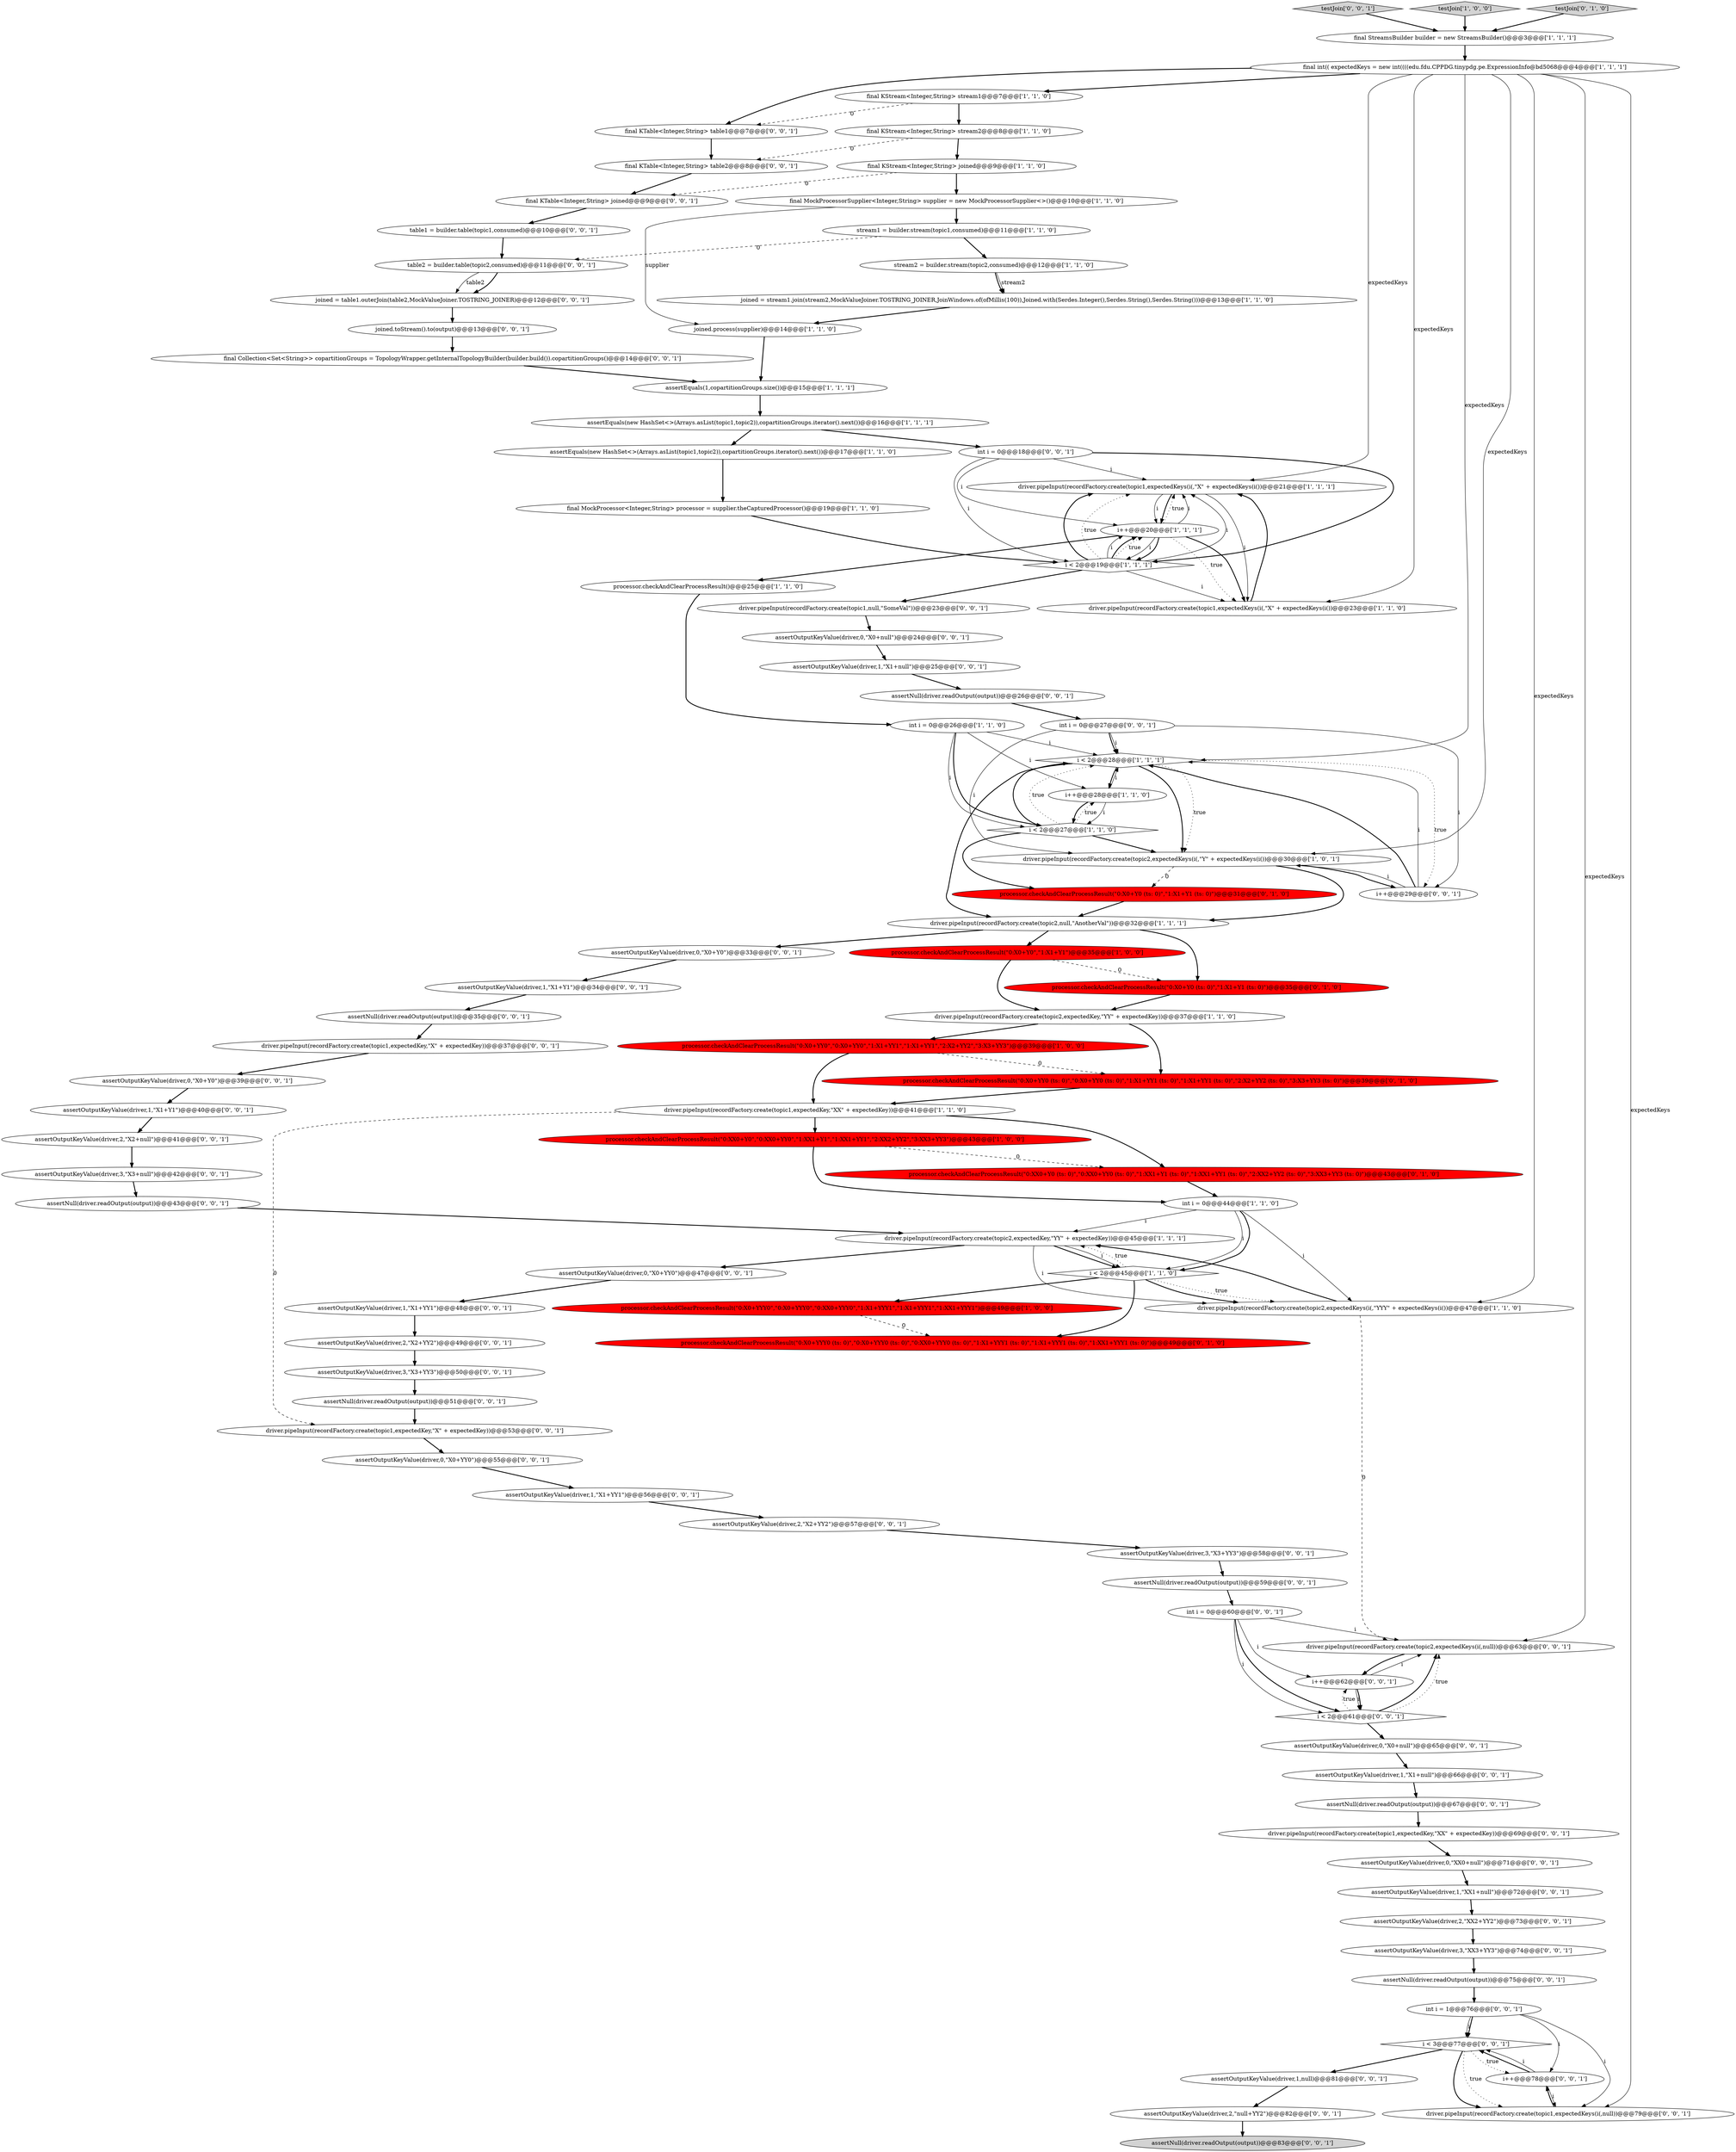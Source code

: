 digraph {
66 [style = filled, label = "assertOutputKeyValue(driver,3,\"X3+null\")@@@42@@@['0', '0', '1']", fillcolor = white, shape = ellipse image = "AAA0AAABBB3BBB"];
48 [style = filled, label = "assertOutputKeyValue(driver,0,\"X0+YY0\")@@@55@@@['0', '0', '1']", fillcolor = white, shape = ellipse image = "AAA0AAABBB3BBB"];
1 [style = filled, label = "processor.checkAndClearProcessResult(\"0:X0+Y0\",\"1:X1+Y1\")@@@35@@@['1', '0', '0']", fillcolor = red, shape = ellipse image = "AAA1AAABBB1BBB"];
55 [style = filled, label = "int i = 0@@@60@@@['0', '0', '1']", fillcolor = white, shape = ellipse image = "AAA0AAABBB3BBB"];
2 [style = filled, label = "driver.pipeInput(recordFactory.create(topic1,expectedKeys(i(,\"X\" + expectedKeys(i())@@@21@@@['1', '1', '1']", fillcolor = white, shape = ellipse image = "AAA0AAABBB1BBB"];
11 [style = filled, label = "final MockProcessorSupplier<Integer,String> supplier = new MockProcessorSupplier<>()@@@10@@@['1', '1', '0']", fillcolor = white, shape = ellipse image = "AAA0AAABBB1BBB"];
22 [style = filled, label = "final MockProcessor<Integer,String> processor = supplier.theCapturedProcessor()@@@19@@@['1', '1', '0']", fillcolor = white, shape = ellipse image = "AAA0AAABBB1BBB"];
19 [style = filled, label = "i++@@@20@@@['1', '1', '1']", fillcolor = white, shape = ellipse image = "AAA0AAABBB1BBB"];
91 [style = filled, label = "joined.toStream().to(output)@@@13@@@['0', '0', '1']", fillcolor = white, shape = ellipse image = "AAA0AAABBB3BBB"];
52 [style = filled, label = "assertOutputKeyValue(driver,1,null)@@@81@@@['0', '0', '1']", fillcolor = white, shape = ellipse image = "AAA0AAABBB3BBB"];
68 [style = filled, label = "testJoin['0', '0', '1']", fillcolor = lightgray, shape = diamond image = "AAA0AAABBB3BBB"];
25 [style = filled, label = "testJoin['1', '0', '0']", fillcolor = lightgray, shape = diamond image = "AAA0AAABBB1BBB"];
82 [style = filled, label = "assertOutputKeyValue(driver,1,\"X1+Y1\")@@@40@@@['0', '0', '1']", fillcolor = white, shape = ellipse image = "AAA0AAABBB3BBB"];
16 [style = filled, label = "processor.checkAndClearProcessResult(\"0:X0+YYY0\",\"0:X0+YYY0\",\"0:XX0+YYY0\",\"1:X1+YYY1\",\"1:X1+YYY1\",\"1:XX1+YYY1\")@@@49@@@['1', '0', '0']", fillcolor = red, shape = ellipse image = "AAA1AAABBB1BBB"];
90 [style = filled, label = "assertOutputKeyValue(driver,2,\"XX2+YY2\")@@@73@@@['0', '0', '1']", fillcolor = white, shape = ellipse image = "AAA0AAABBB3BBB"];
37 [style = filled, label = "processor.checkAndClearProcessResult(\"0:X0+Y0 (ts: 0)\",\"1:X1+Y1 (ts: 0)\")@@@35@@@['0', '1', '0']", fillcolor = red, shape = ellipse image = "AAA1AAABBB2BBB"];
7 [style = filled, label = "processor.checkAndClearProcessResult(\"0:X0+YY0\",\"0:X0+YY0\",\"1:X1+YY1\",\"1:X1+YY1\",\"2:X2+YY2\",\"3:X3+YY3\")@@@39@@@['1', '0', '0']", fillcolor = red, shape = ellipse image = "AAA1AAABBB1BBB"];
87 [style = filled, label = "assertOutputKeyValue(driver,2,\"X2+YY2\")@@@57@@@['0', '0', '1']", fillcolor = white, shape = ellipse image = "AAA0AAABBB3BBB"];
62 [style = filled, label = "assertOutputKeyValue(driver,1,\"XX1+null\")@@@72@@@['0', '0', '1']", fillcolor = white, shape = ellipse image = "AAA0AAABBB3BBB"];
38 [style = filled, label = "processor.checkAndClearProcessResult(\"0:X0+YY0 (ts: 0)\",\"0:X0+YY0 (ts: 0)\",\"1:X1+YY1 (ts: 0)\",\"1:X1+YY1 (ts: 0)\",\"2:X2+YY2 (ts: 0)\",\"3:X3+YY3 (ts: 0)\")@@@39@@@['0', '1', '0']", fillcolor = red, shape = ellipse image = "AAA1AAABBB2BBB"];
67 [style = filled, label = "assertOutputKeyValue(driver,3,\"X3+YY3\")@@@50@@@['0', '0', '1']", fillcolor = white, shape = ellipse image = "AAA0AAABBB3BBB"];
6 [style = filled, label = "driver.pipeInput(recordFactory.create(topic2,expectedKey,\"YY\" + expectedKey))@@@37@@@['1', '1', '0']", fillcolor = white, shape = ellipse image = "AAA0AAABBB1BBB"];
24 [style = filled, label = "stream1 = builder.stream(topic1,consumed)@@@11@@@['1', '1', '0']", fillcolor = white, shape = ellipse image = "AAA0AAABBB1BBB"];
17 [style = filled, label = "joined.process(supplier)@@@14@@@['1', '1', '0']", fillcolor = white, shape = ellipse image = "AAA0AAABBB1BBB"];
40 [style = filled, label = "processor.checkAndClearProcessResult(\"0:XX0+Y0 (ts: 0)\",\"0:XX0+YY0 (ts: 0)\",\"1:XX1+Y1 (ts: 0)\",\"1:XX1+YY1 (ts: 0)\",\"2:XX2+YY2 (ts: 0)\",\"3:XX3+YY3 (ts: 0)\")@@@43@@@['0', '1', '0']", fillcolor = red, shape = ellipse image = "AAA1AAABBB2BBB"];
14 [style = filled, label = "assertEquals(1,copartitionGroups.size())@@@15@@@['1', '1', '1']", fillcolor = white, shape = ellipse image = "AAA0AAABBB1BBB"];
9 [style = filled, label = "i < 2@@@28@@@['1', '1', '1']", fillcolor = white, shape = diamond image = "AAA0AAABBB1BBB"];
4 [style = filled, label = "driver.pipeInput(recordFactory.create(topic2,null,\"AnotherVal\"))@@@32@@@['1', '1', '1']", fillcolor = white, shape = ellipse image = "AAA0AAABBB1BBB"];
46 [style = filled, label = "int i = 0@@@27@@@['0', '0', '1']", fillcolor = white, shape = ellipse image = "AAA0AAABBB3BBB"];
94 [style = filled, label = "assertNull(driver.readOutput(output))@@@67@@@['0', '0', '1']", fillcolor = white, shape = ellipse image = "AAA0AAABBB3BBB"];
47 [style = filled, label = "i < 3@@@77@@@['0', '0', '1']", fillcolor = white, shape = diamond image = "AAA0AAABBB3BBB"];
28 [style = filled, label = "processor.checkAndClearProcessResult(\"0:XX0+Y0\",\"0:XX0+YY0\",\"1:XX1+Y1\",\"1:XX1+YY1\",\"2:XX2+YY2\",\"3:XX3+YY3\")@@@43@@@['1', '0', '0']", fillcolor = red, shape = ellipse image = "AAA1AAABBB1BBB"];
54 [style = filled, label = "assertOutputKeyValue(driver,0,\"X0+Y0\")@@@33@@@['0', '0', '1']", fillcolor = white, shape = ellipse image = "AAA0AAABBB3BBB"];
35 [style = filled, label = "driver.pipeInput(recordFactory.create(topic1,expectedKeys(i(,\"X\" + expectedKeys(i())@@@23@@@['1', '1', '0']", fillcolor = white, shape = ellipse image = "AAA0AAABBB1BBB"];
39 [style = filled, label = "processor.checkAndClearProcessResult(\"0:X0+Y0 (ts: 0)\",\"1:X1+Y1 (ts: 0)\")@@@31@@@['0', '1', '0']", fillcolor = red, shape = ellipse image = "AAA1AAABBB2BBB"];
78 [style = filled, label = "assertOutputKeyValue(driver,0,\"X0+null\")@@@65@@@['0', '0', '1']", fillcolor = white, shape = ellipse image = "AAA0AAABBB3BBB"];
81 [style = filled, label = "final KTable<Integer,String> joined@@@9@@@['0', '0', '1']", fillcolor = white, shape = ellipse image = "AAA0AAABBB3BBB"];
21 [style = filled, label = "assertEquals(new HashSet<>(Arrays.asList(topic1,topic2)),copartitionGroups.iterator().next())@@@17@@@['1', '1', '0']", fillcolor = white, shape = ellipse image = "AAA0AAABBB1BBB"];
53 [style = filled, label = "final KTable<Integer,String> table1@@@7@@@['0', '0', '1']", fillcolor = white, shape = ellipse image = "AAA0AAABBB3BBB"];
30 [style = filled, label = "final KStream<Integer,String> joined@@@9@@@['1', '1', '0']", fillcolor = white, shape = ellipse image = "AAA0AAABBB1BBB"];
75 [style = filled, label = "assertOutputKeyValue(driver,1,\"X1+YY1\")@@@56@@@['0', '0', '1']", fillcolor = white, shape = ellipse image = "AAA0AAABBB3BBB"];
84 [style = filled, label = "assertOutputKeyValue(driver,1,\"X1+YY1\")@@@48@@@['0', '0', '1']", fillcolor = white, shape = ellipse image = "AAA0AAABBB3BBB"];
15 [style = filled, label = "driver.pipeInput(recordFactory.create(topic2,expectedKey,\"YY\" + expectedKey))@@@45@@@['1', '1', '1']", fillcolor = white, shape = ellipse image = "AAA0AAABBB1BBB"];
10 [style = filled, label = "assertEquals(new HashSet<>(Arrays.asList(topic1,topic2)),copartitionGroups.iterator().next())@@@16@@@['1', '1', '1']", fillcolor = white, shape = ellipse image = "AAA0AAABBB1BBB"];
51 [style = filled, label = "i++@@@78@@@['0', '0', '1']", fillcolor = white, shape = ellipse image = "AAA0AAABBB3BBB"];
80 [style = filled, label = "i++@@@62@@@['0', '0', '1']", fillcolor = white, shape = ellipse image = "AAA0AAABBB3BBB"];
70 [style = filled, label = "table1 = builder.table(topic1,consumed)@@@10@@@['0', '0', '1']", fillcolor = white, shape = ellipse image = "AAA0AAABBB3BBB"];
33 [style = filled, label = "stream2 = builder.stream(topic2,consumed)@@@12@@@['1', '1', '0']", fillcolor = white, shape = ellipse image = "AAA0AAABBB1BBB"];
85 [style = filled, label = "assertOutputKeyValue(driver,0,\"X0+null\")@@@24@@@['0', '0', '1']", fillcolor = white, shape = ellipse image = "AAA0AAABBB3BBB"];
88 [style = filled, label = "int i = 1@@@76@@@['0', '0', '1']", fillcolor = white, shape = ellipse image = "AAA0AAABBB3BBB"];
86 [style = filled, label = "joined = table1.outerJoin(table2,MockValueJoiner.TOSTRING_JOINER)@@@12@@@['0', '0', '1']", fillcolor = white, shape = ellipse image = "AAA0AAABBB3BBB"];
3 [style = filled, label = "driver.pipeInput(recordFactory.create(topic2,expectedKeys(i(,\"YYY\" + expectedKeys(i())@@@47@@@['1', '1', '0']", fillcolor = white, shape = ellipse image = "AAA0AAABBB1BBB"];
31 [style = filled, label = "final StreamsBuilder builder = new StreamsBuilder()@@@3@@@['1', '1', '1']", fillcolor = white, shape = ellipse image = "AAA0AAABBB1BBB"];
89 [style = filled, label = "driver.pipeInput(recordFactory.create(topic1,expectedKeys(i(,null))@@@79@@@['0', '0', '1']", fillcolor = white, shape = ellipse image = "AAA0AAABBB3BBB"];
56 [style = filled, label = "assertOutputKeyValue(driver,1,\"X1+Y1\")@@@34@@@['0', '0', '1']", fillcolor = white, shape = ellipse image = "AAA0AAABBB3BBB"];
29 [style = filled, label = "int i = 0@@@44@@@['1', '1', '0']", fillcolor = white, shape = ellipse image = "AAA0AAABBB1BBB"];
0 [style = filled, label = "i++@@@28@@@['1', '1', '0']", fillcolor = white, shape = ellipse image = "AAA0AAABBB1BBB"];
36 [style = filled, label = "testJoin['0', '1', '0']", fillcolor = lightgray, shape = diamond image = "AAA0AAABBB2BBB"];
92 [style = filled, label = "final Collection<Set<String>> copartitionGroups = TopologyWrapper.getInternalTopologyBuilder(builder.build()).copartitionGroups()@@@14@@@['0', '0', '1']", fillcolor = white, shape = ellipse image = "AAA0AAABBB3BBB"];
69 [style = filled, label = "driver.pipeInput(recordFactory.create(topic1,expectedKey,\"XX\" + expectedKey))@@@69@@@['0', '0', '1']", fillcolor = white, shape = ellipse image = "AAA0AAABBB3BBB"];
8 [style = filled, label = "processor.checkAndClearProcessResult()@@@25@@@['1', '1', '0']", fillcolor = white, shape = ellipse image = "AAA0AAABBB1BBB"];
83 [style = filled, label = "int i = 0@@@18@@@['0', '0', '1']", fillcolor = white, shape = ellipse image = "AAA0AAABBB3BBB"];
43 [style = filled, label = "assertOutputKeyValue(driver,0,\"X0+YY0\")@@@47@@@['0', '0', '1']", fillcolor = white, shape = ellipse image = "AAA0AAABBB3BBB"];
26 [style = filled, label = "final KStream<Integer,String> stream1@@@7@@@['1', '1', '0']", fillcolor = white, shape = ellipse image = "AAA0AAABBB1BBB"];
18 [style = filled, label = "final KStream<Integer,String> stream2@@@8@@@['1', '1', '0']", fillcolor = white, shape = ellipse image = "AAA0AAABBB1BBB"];
41 [style = filled, label = "processor.checkAndClearProcessResult(\"0:X0+YYY0 (ts: 0)\",\"0:X0+YYY0 (ts: 0)\",\"0:XX0+YYY0 (ts: 0)\",\"1:X1+YYY1 (ts: 0)\",\"1:X1+YYY1 (ts: 0)\",\"1:XX1+YYY1 (ts: 0)\")@@@49@@@['0', '1', '0']", fillcolor = red, shape = ellipse image = "AAA1AAABBB2BBB"];
79 [style = filled, label = "assertNull(driver.readOutput(output))@@@35@@@['0', '0', '1']", fillcolor = white, shape = ellipse image = "AAA0AAABBB3BBB"];
13 [style = filled, label = "i < 2@@@45@@@['1', '1', '0']", fillcolor = white, shape = diamond image = "AAA0AAABBB1BBB"];
23 [style = filled, label = "driver.pipeInput(recordFactory.create(topic1,expectedKey,\"XX\" + expectedKey))@@@41@@@['1', '1', '0']", fillcolor = white, shape = ellipse image = "AAA0AAABBB1BBB"];
72 [style = filled, label = "assertOutputKeyValue(driver,0,\"X0+Y0\")@@@39@@@['0', '0', '1']", fillcolor = white, shape = ellipse image = "AAA0AAABBB3BBB"];
77 [style = filled, label = "assertOutputKeyValue(driver,3,\"XX3+YY3\")@@@74@@@['0', '0', '1']", fillcolor = white, shape = ellipse image = "AAA0AAABBB3BBB"];
97 [style = filled, label = "assertOutputKeyValue(driver,1,\"X1+null\")@@@66@@@['0', '0', '1']", fillcolor = white, shape = ellipse image = "AAA0AAABBB3BBB"];
45 [style = filled, label = "assertNull(driver.readOutput(output))@@@75@@@['0', '0', '1']", fillcolor = white, shape = ellipse image = "AAA0AAABBB3BBB"];
74 [style = filled, label = "driver.pipeInput(recordFactory.create(topic1,null,\"SomeVal\"))@@@23@@@['0', '0', '1']", fillcolor = white, shape = ellipse image = "AAA0AAABBB3BBB"];
50 [style = filled, label = "driver.pipeInput(recordFactory.create(topic1,expectedKey,\"X\" + expectedKey))@@@37@@@['0', '0', '1']", fillcolor = white, shape = ellipse image = "AAA0AAABBB3BBB"];
73 [style = filled, label = "driver.pipeInput(recordFactory.create(topic2,expectedKeys(i(,null))@@@63@@@['0', '0', '1']", fillcolor = white, shape = ellipse image = "AAA0AAABBB3BBB"];
65 [style = filled, label = "assertNull(driver.readOutput(output))@@@43@@@['0', '0', '1']", fillcolor = white, shape = ellipse image = "AAA0AAABBB3BBB"];
76 [style = filled, label = "i < 2@@@61@@@['0', '0', '1']", fillcolor = white, shape = diamond image = "AAA0AAABBB3BBB"];
44 [style = filled, label = "table2 = builder.table(topic2,consumed)@@@11@@@['0', '0', '1']", fillcolor = white, shape = ellipse image = "AAA0AAABBB3BBB"];
96 [style = filled, label = "driver.pipeInput(recordFactory.create(topic1,expectedKey,\"X\" + expectedKey))@@@53@@@['0', '0', '1']", fillcolor = white, shape = ellipse image = "AAA0AAABBB3BBB"];
12 [style = filled, label = "driver.pipeInput(recordFactory.create(topic2,expectedKeys(i(,\"Y\" + expectedKeys(i())@@@30@@@['1', '0', '1']", fillcolor = white, shape = ellipse image = "AAA0AAABBB1BBB"];
63 [style = filled, label = "assertNull(driver.readOutput(output))@@@26@@@['0', '0', '1']", fillcolor = white, shape = ellipse image = "AAA0AAABBB3BBB"];
57 [style = filled, label = "assertOutputKeyValue(driver,2,\"null+YY2\")@@@82@@@['0', '0', '1']", fillcolor = white, shape = ellipse image = "AAA0AAABBB3BBB"];
42 [style = filled, label = "assertOutputKeyValue(driver,2,\"X2+null\")@@@41@@@['0', '0', '1']", fillcolor = white, shape = ellipse image = "AAA0AAABBB3BBB"];
59 [style = filled, label = "assertNull(driver.readOutput(output))@@@83@@@['0', '0', '1']", fillcolor = lightgray, shape = ellipse image = "AAA0AAABBB3BBB"];
20 [style = filled, label = "i < 2@@@19@@@['1', '1', '1']", fillcolor = white, shape = diamond image = "AAA0AAABBB1BBB"];
61 [style = filled, label = "assertNull(driver.readOutput(output))@@@51@@@['0', '0', '1']", fillcolor = white, shape = ellipse image = "AAA0AAABBB3BBB"];
93 [style = filled, label = "assertNull(driver.readOutput(output))@@@59@@@['0', '0', '1']", fillcolor = white, shape = ellipse image = "AAA0AAABBB3BBB"];
95 [style = filled, label = "final KTable<Integer,String> table2@@@8@@@['0', '0', '1']", fillcolor = white, shape = ellipse image = "AAA0AAABBB3BBB"];
49 [style = filled, label = "assertOutputKeyValue(driver,1,\"X1+null\")@@@25@@@['0', '0', '1']", fillcolor = white, shape = ellipse image = "AAA0AAABBB3BBB"];
5 [style = filled, label = "joined = stream1.join(stream2,MockValueJoiner.TOSTRING_JOINER,JoinWindows.of(ofMillis(100)),Joined.with(Serdes.Integer(),Serdes.String(),Serdes.String()))@@@13@@@['1', '1', '0']", fillcolor = white, shape = ellipse image = "AAA0AAABBB1BBB"];
64 [style = filled, label = "assertOutputKeyValue(driver,2,\"X2+YY2\")@@@49@@@['0', '0', '1']", fillcolor = white, shape = ellipse image = "AAA0AAABBB3BBB"];
58 [style = filled, label = "i++@@@29@@@['0', '0', '1']", fillcolor = white, shape = ellipse image = "AAA0AAABBB3BBB"];
32 [style = filled, label = "final int(( expectedKeys = new int((((edu.fdu.CPPDG.tinypdg.pe.ExpressionInfo@bd5068@@@4@@@['1', '1', '1']", fillcolor = white, shape = ellipse image = "AAA0AAABBB1BBB"];
60 [style = filled, label = "assertOutputKeyValue(driver,0,\"XX0+null\")@@@71@@@['0', '0', '1']", fillcolor = white, shape = ellipse image = "AAA0AAABBB3BBB"];
71 [style = filled, label = "assertOutputKeyValue(driver,3,\"X3+YY3\")@@@58@@@['0', '0', '1']", fillcolor = white, shape = ellipse image = "AAA0AAABBB3BBB"];
27 [style = filled, label = "i < 2@@@27@@@['1', '1', '0']", fillcolor = white, shape = diamond image = "AAA0AAABBB1BBB"];
34 [style = filled, label = "int i = 0@@@26@@@['1', '1', '0']", fillcolor = white, shape = ellipse image = "AAA0AAABBB1BBB"];
32->53 [style = bold, label=""];
85->49 [style = bold, label=""];
83->20 [style = bold, label=""];
9->58 [style = dotted, label="true"];
20->35 [style = solid, label="i"];
54->56 [style = bold, label=""];
9->12 [style = dotted, label="true"];
83->19 [style = solid, label="i"];
69->60 [style = bold, label=""];
68->31 [style = bold, label=""];
30->81 [style = dashed, label="0"];
27->9 [style = bold, label=""];
51->89 [style = solid, label="i"];
18->30 [style = bold, label=""];
74->85 [style = bold, label=""];
57->59 [style = bold, label=""];
44->86 [style = bold, label=""];
58->9 [style = bold, label=""];
72->82 [style = bold, label=""];
70->44 [style = bold, label=""];
32->89 [style = solid, label="expectedKeys"];
10->83 [style = bold, label=""];
25->31 [style = bold, label=""];
96->48 [style = bold, label=""];
44->86 [style = solid, label="table2"];
23->28 [style = bold, label=""];
19->20 [style = solid, label="i"];
30->11 [style = bold, label=""];
76->73 [style = bold, label=""];
73->80 [style = bold, label=""];
20->2 [style = solid, label="i"];
17->14 [style = bold, label=""];
27->9 [style = dotted, label="true"];
79->50 [style = bold, label=""];
51->47 [style = bold, label=""];
89->51 [style = bold, label=""];
29->13 [style = solid, label="i"];
13->15 [style = dotted, label="true"];
88->89 [style = solid, label="i"];
49->63 [style = bold, label=""];
83->2 [style = solid, label="i"];
19->35 [style = dotted, label="true"];
56->79 [style = bold, label=""];
83->20 [style = solid, label="i"];
8->34 [style = bold, label=""];
15->13 [style = bold, label=""];
78->97 [style = bold, label=""];
27->12 [style = bold, label=""];
13->3 [style = dotted, label="true"];
2->19 [style = solid, label="i"];
90->77 [style = bold, label=""];
51->47 [style = solid, label="i"];
19->20 [style = bold, label=""];
77->45 [style = bold, label=""];
36->31 [style = bold, label=""];
60->62 [style = bold, label=""];
14->10 [style = bold, label=""];
0->27 [style = solid, label="i"];
48->75 [style = bold, label=""];
32->35 [style = solid, label="expectedKeys"];
10->21 [style = bold, label=""];
20->19 [style = solid, label="i"];
61->96 [style = bold, label=""];
58->12 [style = solid, label="i"];
5->17 [style = bold, label=""];
84->64 [style = bold, label=""];
32->26 [style = bold, label=""];
13->16 [style = bold, label=""];
39->4 [style = bold, label=""];
67->61 [style = bold, label=""];
55->76 [style = bold, label=""];
93->55 [style = bold, label=""];
6->38 [style = bold, label=""];
16->41 [style = dashed, label="0"];
22->20 [style = bold, label=""];
21->22 [style = bold, label=""];
71->93 [style = bold, label=""];
47->89 [style = bold, label=""];
7->23 [style = bold, label=""];
7->38 [style = dashed, label="0"];
87->71 [style = bold, label=""];
80->76 [style = solid, label="i"];
76->80 [style = dotted, label="true"];
47->51 [style = dotted, label="true"];
55->76 [style = solid, label="i"];
80->76 [style = bold, label=""];
53->95 [style = bold, label=""];
20->74 [style = bold, label=""];
50->72 [style = bold, label=""];
6->7 [style = bold, label=""];
20->19 [style = bold, label=""];
32->12 [style = solid, label="expectedKeys"];
34->9 [style = solid, label="i"];
65->15 [style = bold, label=""];
94->69 [style = bold, label=""];
86->91 [style = bold, label=""];
40->29 [style = bold, label=""];
62->90 [style = bold, label=""];
11->17 [style = solid, label="supplier"];
12->39 [style = dashed, label="0"];
66->65 [style = bold, label=""];
28->29 [style = bold, label=""];
1->37 [style = dashed, label="0"];
46->9 [style = bold, label=""];
46->58 [style = solid, label="i"];
31->32 [style = bold, label=""];
28->40 [style = dashed, label="0"];
76->73 [style = dotted, label="true"];
35->2 [style = bold, label=""];
24->44 [style = dashed, label="0"];
34->0 [style = solid, label="i"];
33->5 [style = bold, label=""];
32->9 [style = solid, label="expectedKeys"];
11->24 [style = bold, label=""];
55->80 [style = solid, label="i"];
23->96 [style = dashed, label="0"];
47->89 [style = dotted, label="true"];
26->53 [style = dashed, label="0"];
4->54 [style = bold, label=""];
88->47 [style = bold, label=""];
13->41 [style = bold, label=""];
24->33 [style = bold, label=""];
32->3 [style = solid, label="expectedKeys"];
27->39 [style = bold, label=""];
45->88 [style = bold, label=""];
55->73 [style = solid, label="i"];
1->6 [style = bold, label=""];
18->95 [style = dashed, label="0"];
63->46 [style = bold, label=""];
82->42 [style = bold, label=""];
19->35 [style = bold, label=""];
97->94 [style = bold, label=""];
15->43 [style = bold, label=""];
29->15 [style = solid, label="i"];
4->1 [style = bold, label=""];
64->67 [style = bold, label=""];
9->12 [style = bold, label=""];
20->19 [style = dotted, label="true"];
80->73 [style = solid, label="i"];
47->52 [style = bold, label=""];
34->27 [style = bold, label=""];
76->78 [style = bold, label=""];
92->14 [style = bold, label=""];
91->92 [style = bold, label=""];
0->9 [style = solid, label="i"];
2->35 [style = solid, label="i"];
95->81 [style = bold, label=""];
46->12 [style = solid, label="i"];
2->19 [style = bold, label=""];
29->3 [style = solid, label="i"];
9->0 [style = bold, label=""];
32->73 [style = solid, label="expectedKeys"];
34->27 [style = solid, label="i"];
0->27 [style = bold, label=""];
19->2 [style = dotted, label="true"];
9->4 [style = bold, label=""];
42->66 [style = bold, label=""];
3->73 [style = dashed, label="0"];
38->23 [style = bold, label=""];
15->13 [style = solid, label="i"];
3->15 [style = bold, label=""];
37->6 [style = bold, label=""];
75->87 [style = bold, label=""];
19->8 [style = bold, label=""];
19->2 [style = solid, label="i"];
33->5 [style = solid, label="stream2"];
20->2 [style = bold, label=""];
15->3 [style = solid, label="i"];
43->84 [style = bold, label=""];
46->9 [style = solid, label="i"];
13->3 [style = bold, label=""];
12->4 [style = bold, label=""];
4->37 [style = bold, label=""];
88->47 [style = solid, label="i"];
27->0 [style = dotted, label="true"];
23->40 [style = bold, label=""];
81->70 [style = bold, label=""];
20->2 [style = dotted, label="true"];
58->9 [style = solid, label="i"];
88->51 [style = solid, label="i"];
52->57 [style = bold, label=""];
32->2 [style = solid, label="expectedKeys"];
12->58 [style = bold, label=""];
26->18 [style = bold, label=""];
29->13 [style = bold, label=""];
}
